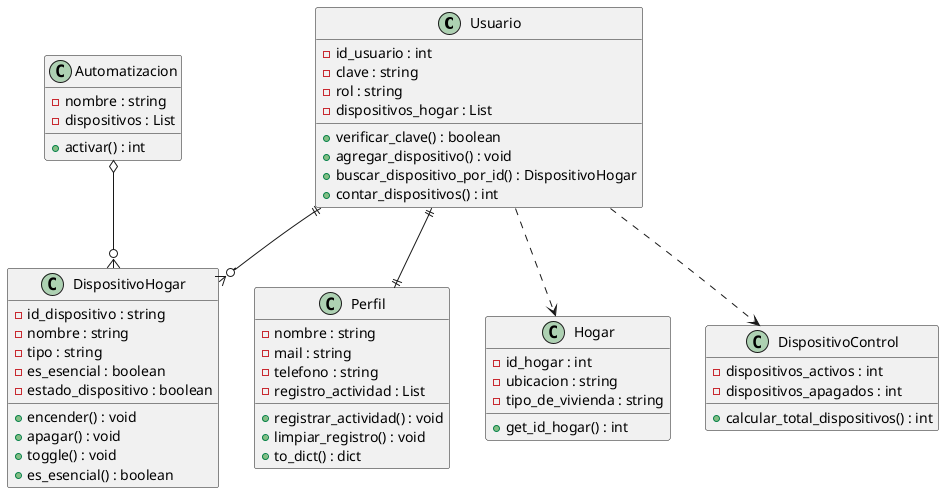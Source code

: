 @startuml SmartHome_Universal

' Version ultra compatible para cualquier renderizador PlantUML
skinparam monochrome false

class Usuario {
  -id_usuario : int
  -clave : string
  -rol : string
  -dispositivos_hogar : List
  +verificar_clave() : boolean
  +agregar_dispositivo() : void
  +buscar_dispositivo_por_id() : DispositivoHogar
  +contar_dispositivos() : int
}

class Perfil {
  -nombre : string
  -mail : string
  -telefono : string
  -registro_actividad : List
  +registrar_actividad() : void
  +limpiar_registro() : void
  +to_dict() : dict
}

class DispositivoHogar {
  -id_dispositivo : string
  -nombre : string
  -tipo : string
  -es_esencial : boolean
  -estado_dispositivo : boolean
  +encender() : void
  +apagar() : void
  +toggle() : void
  +es_esencial() : boolean
}

class Automatizacion {
  -nombre : string
  -dispositivos : List
  +activar() : int
}

class Hogar {
  -id_hogar : int
  -ubicacion : string
  -tipo_de_vivienda : string
  +get_id_hogar() : int
}

class DispositivoControl {
  -dispositivos_activos : int
  -dispositivos_apagados : int
  +calcular_total_dispositivos() : int
}

Usuario ||--|| Perfil
Usuario ||--o{ DispositivoHogar
Automatizacion o--o{ DispositivoHogar
Usuario ..> Hogar
Usuario ..> DispositivoControl

@enduml